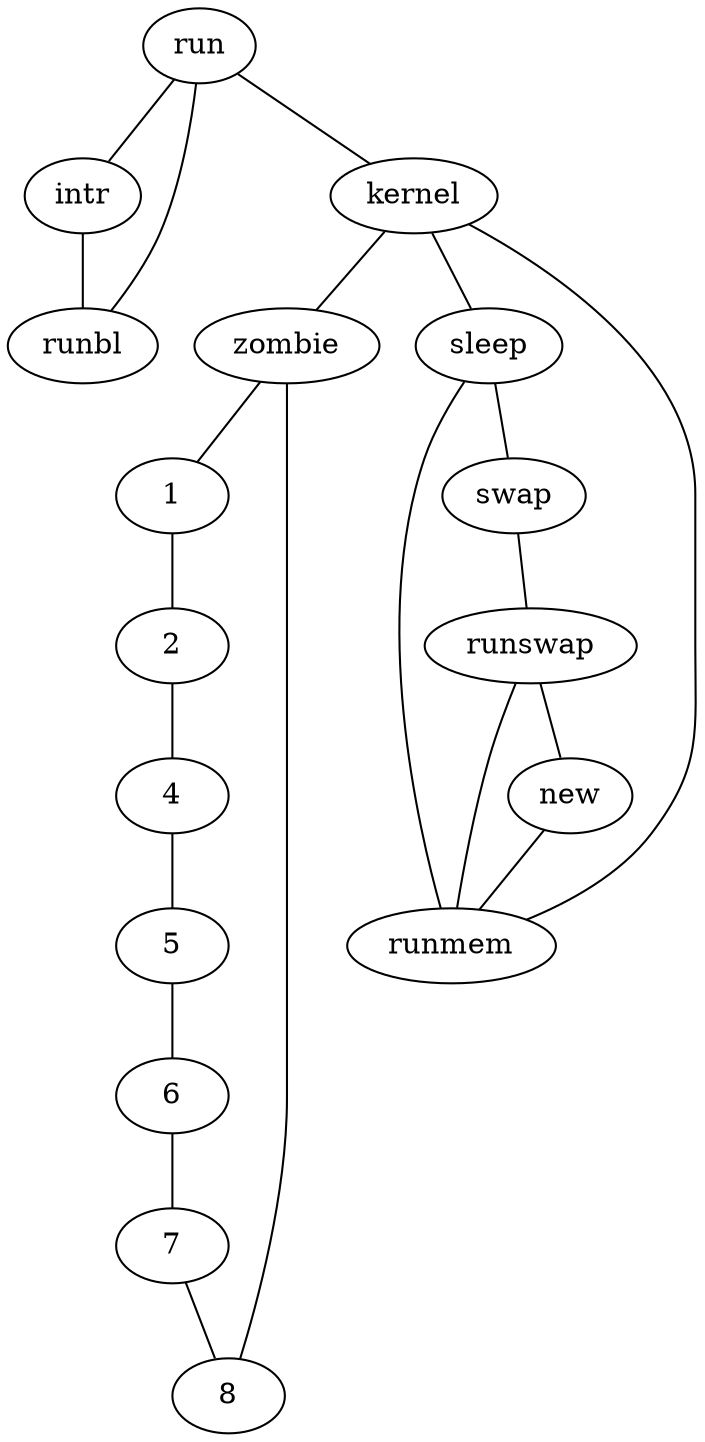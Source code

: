 graph G {
	run -- intr;
	intr -- runbl;
	runbl -- run;
	run -- kernel;
	/* run -- runmem; */
	kernel -- zombie
	kernel -- sleep;
	kernel -- runmem;
	sleep -- swap;
	swap -- runswap;
	runswap -- new;
	runswap -- runmem;
	new -- runmem;
	sleep -- runmem;
	zombie -- 1 -- 2 -- 4 -- 5 -- 6 -- 7 -- 8 -- zombie;
}

